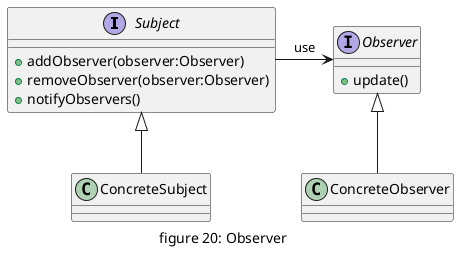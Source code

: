 @startuml "figure20_observer"
caption figure 20: Observer

interface Subject{
    + addObserver(observer:Observer)
    + removeObserver(observer:Observer)
    + notifyObservers()
}

interface Observer{
    + update()
}

class ConcreteSubject{
}

class ConcreteObserver{

}

Subject <|-- ConcreteSubject
Observer <|-- ConcreteObserver

Subject -right-> Observer : use
@enduml


@startuml "figure20_observer_case"
caption figure 20: Observer case

interface Product{
    + addBuyer(user:Buyer*)
    + removeBuyer(user:Buyer*)
    + notifyBuyers()
    + setAmount(amount:int)
}

interface Buyer{
    + action()
}

class IPhoneX{
    - buyers : std::List<Buyer*>
    - amount : int
}

class BuyerA{}

class BuyerB{}



Product <|-- IPhoneX
Buyer <|-- BuyerA
Buyer <|-- BuyerB

Product -right-> Buyer : use
@enduml